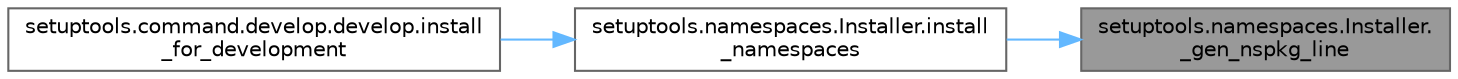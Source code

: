 digraph "setuptools.namespaces.Installer._gen_nspkg_line"
{
 // LATEX_PDF_SIZE
  bgcolor="transparent";
  edge [fontname=Helvetica,fontsize=10,labelfontname=Helvetica,labelfontsize=10];
  node [fontname=Helvetica,fontsize=10,shape=box,height=0.2,width=0.4];
  rankdir="RL";
  Node1 [id="Node000001",label="setuptools.namespaces.Installer.\l_gen_nspkg_line",height=0.2,width=0.4,color="gray40", fillcolor="grey60", style="filled", fontcolor="black",tooltip=" "];
  Node1 -> Node2 [id="edge1_Node000001_Node000002",dir="back",color="steelblue1",style="solid",tooltip=" "];
  Node2 [id="Node000002",label="setuptools.namespaces.Installer.install\l_namespaces",height=0.2,width=0.4,color="grey40", fillcolor="white", style="filled",URL="$classsetuptools_1_1namespaces_1_1_installer.html#ad5a36deffcdb26581c67c03b5044fd6c",tooltip=" "];
  Node2 -> Node3 [id="edge2_Node000002_Node000003",dir="back",color="steelblue1",style="solid",tooltip=" "];
  Node3 [id="Node000003",label="setuptools.command.develop.develop.install\l_for_development",height=0.2,width=0.4,color="grey40", fillcolor="white", style="filled",URL="$classsetuptools_1_1command_1_1develop_1_1develop.html#a35de7e3f44f8096f0334bc5bae4f3966",tooltip=" "];
}

